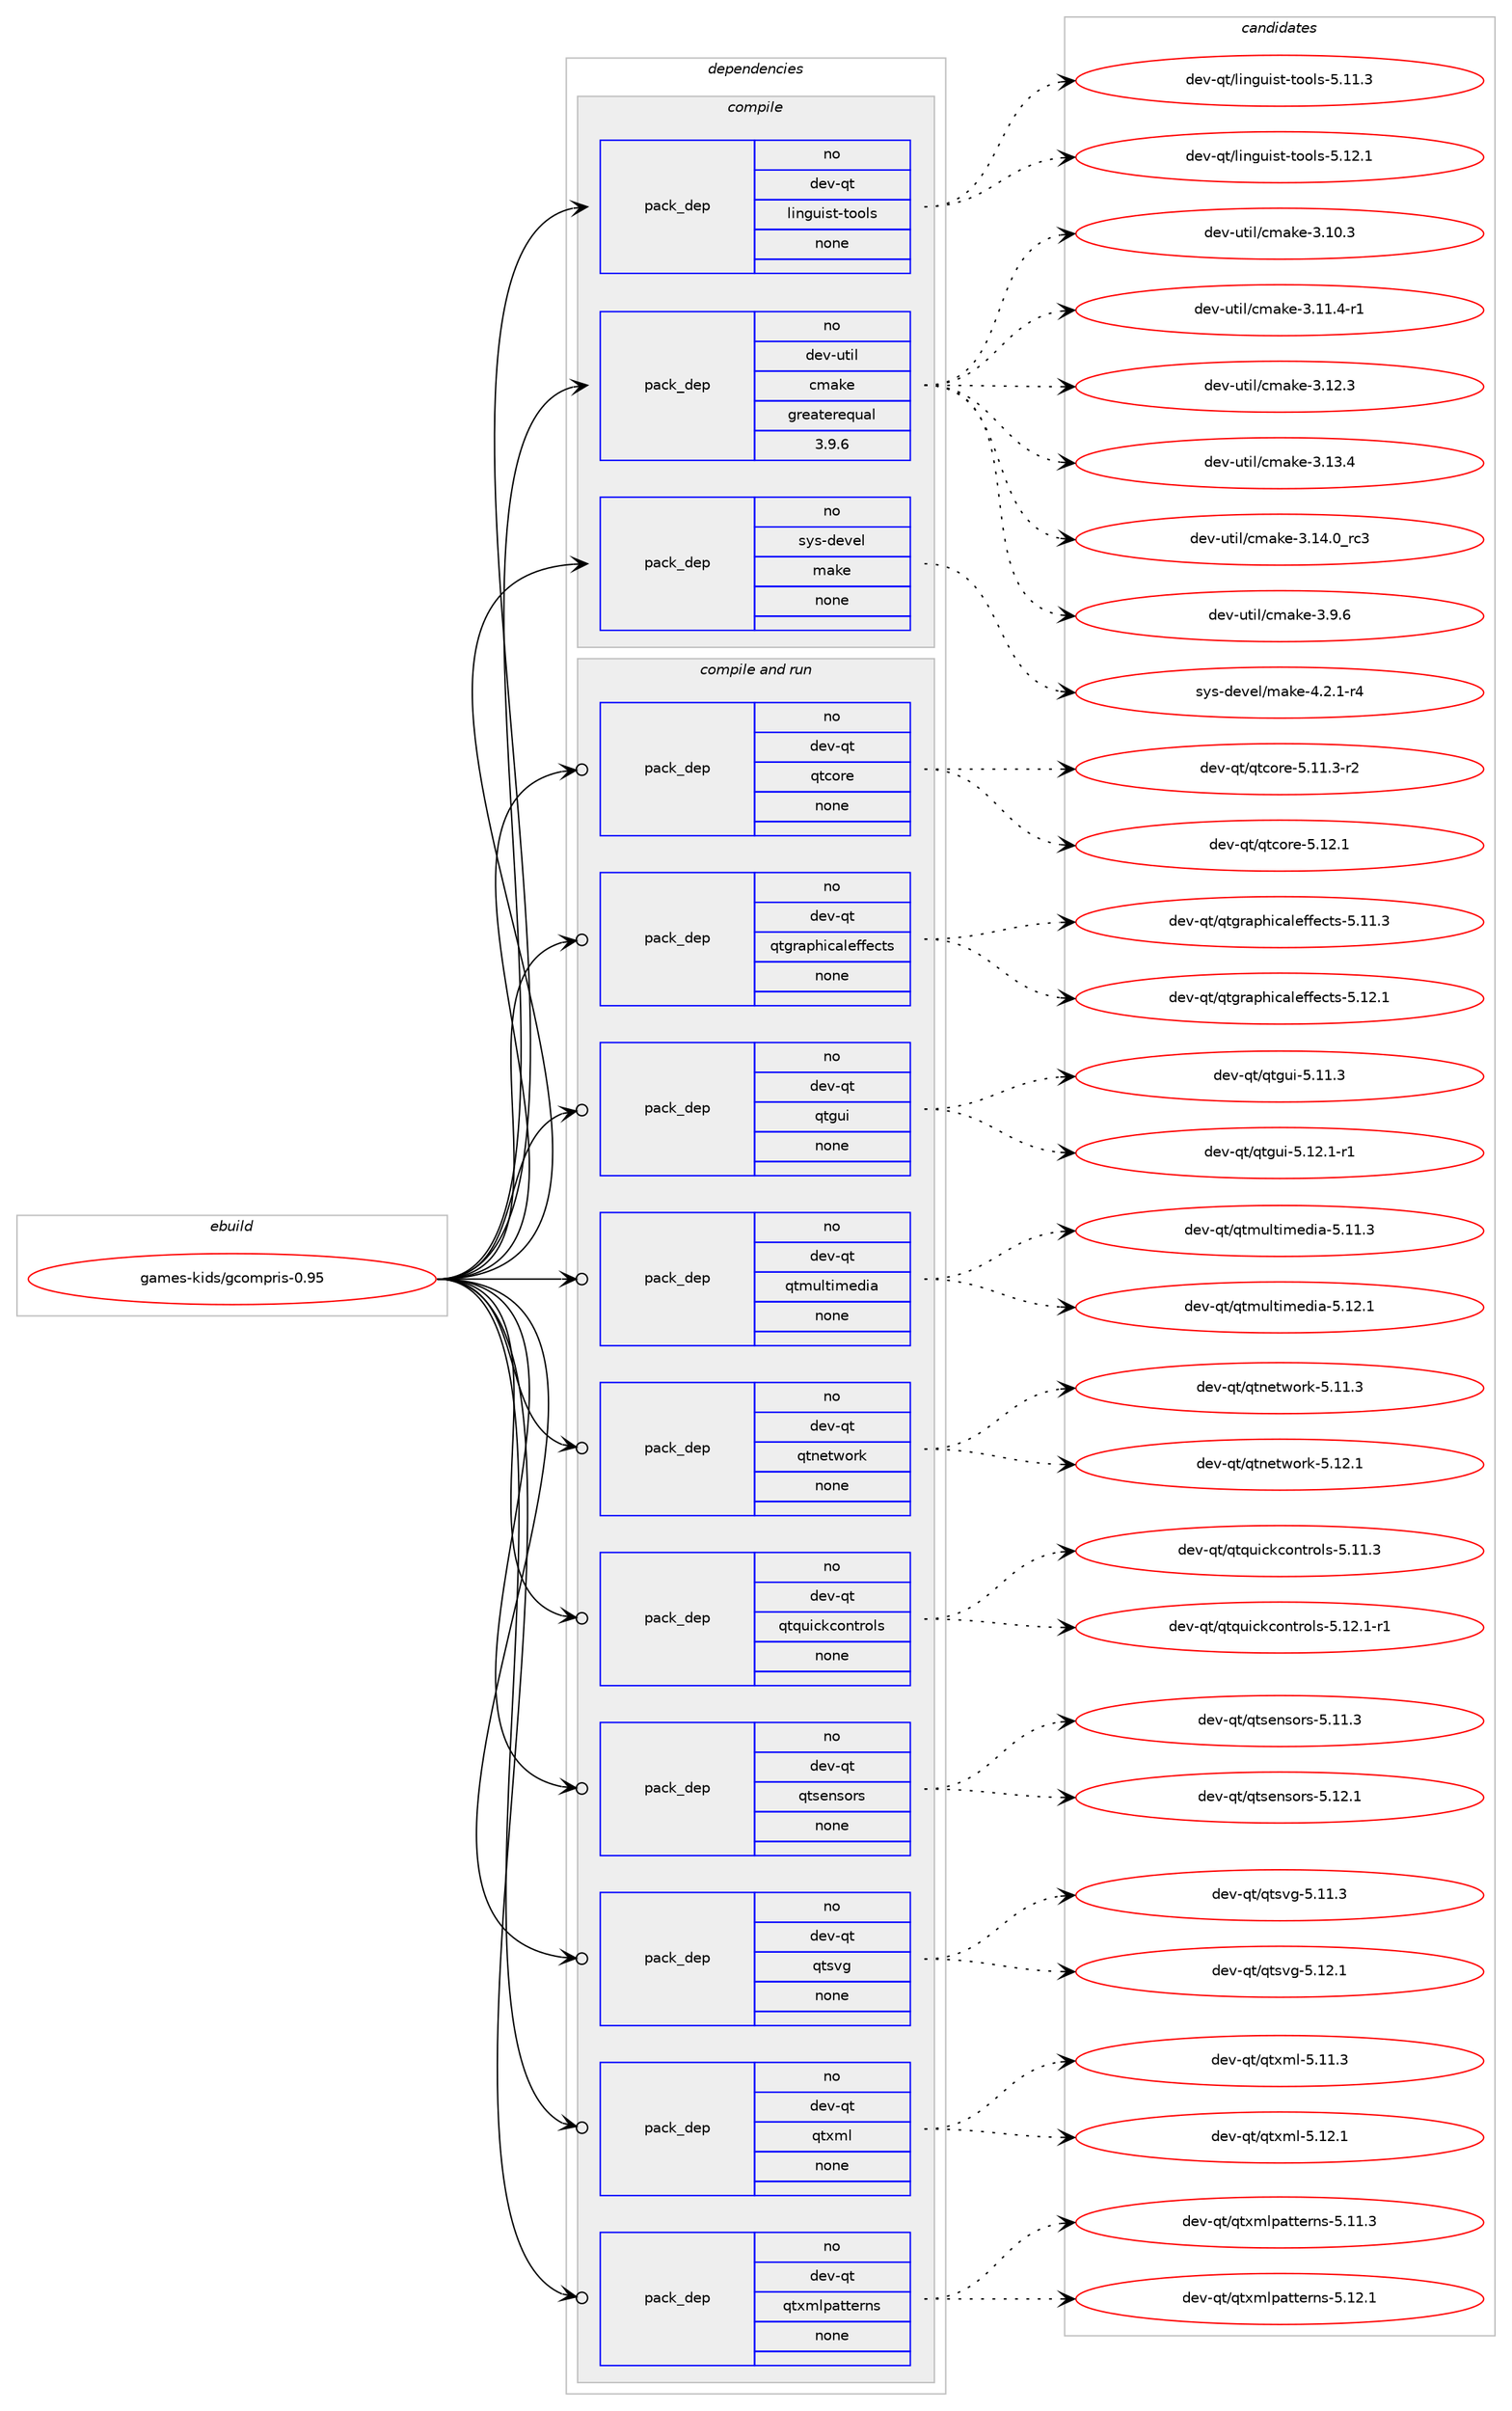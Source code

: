 digraph prolog {

# *************
# Graph options
# *************

newrank=true;
concentrate=true;
compound=true;
graph [rankdir=LR,fontname=Helvetica,fontsize=10,ranksep=1.5];#, ranksep=2.5, nodesep=0.2];
edge  [arrowhead=vee];
node  [fontname=Helvetica,fontsize=10];

# **********
# The ebuild
# **********

subgraph cluster_leftcol {
color=gray;
rank=same;
label=<<i>ebuild</i>>;
id [label="games-kids/gcompris-0.95", color=red, width=4, href="../games-kids/gcompris-0.95.svg"];
}

# ****************
# The dependencies
# ****************

subgraph cluster_midcol {
color=gray;
label=<<i>dependencies</i>>;
subgraph cluster_compile {
fillcolor="#eeeeee";
style=filled;
label=<<i>compile</i>>;
subgraph pack1107610 {
dependency1558502 [label=<<TABLE BORDER="0" CELLBORDER="1" CELLSPACING="0" CELLPADDING="4" WIDTH="220"><TR><TD ROWSPAN="6" CELLPADDING="30">pack_dep</TD></TR><TR><TD WIDTH="110">no</TD></TR><TR><TD>dev-qt</TD></TR><TR><TD>linguist-tools</TD></TR><TR><TD>none</TD></TR><TR><TD></TD></TR></TABLE>>, shape=none, color=blue];
}
id:e -> dependency1558502:w [weight=20,style="solid",arrowhead="vee"];
subgraph pack1107611 {
dependency1558503 [label=<<TABLE BORDER="0" CELLBORDER="1" CELLSPACING="0" CELLPADDING="4" WIDTH="220"><TR><TD ROWSPAN="6" CELLPADDING="30">pack_dep</TD></TR><TR><TD WIDTH="110">no</TD></TR><TR><TD>dev-util</TD></TR><TR><TD>cmake</TD></TR><TR><TD>greaterequal</TD></TR><TR><TD>3.9.6</TD></TR></TABLE>>, shape=none, color=blue];
}
id:e -> dependency1558503:w [weight=20,style="solid",arrowhead="vee"];
subgraph pack1107612 {
dependency1558504 [label=<<TABLE BORDER="0" CELLBORDER="1" CELLSPACING="0" CELLPADDING="4" WIDTH="220"><TR><TD ROWSPAN="6" CELLPADDING="30">pack_dep</TD></TR><TR><TD WIDTH="110">no</TD></TR><TR><TD>sys-devel</TD></TR><TR><TD>make</TD></TR><TR><TD>none</TD></TR><TR><TD></TD></TR></TABLE>>, shape=none, color=blue];
}
id:e -> dependency1558504:w [weight=20,style="solid",arrowhead="vee"];
}
subgraph cluster_compileandrun {
fillcolor="#eeeeee";
style=filled;
label=<<i>compile and run</i>>;
subgraph pack1107613 {
dependency1558505 [label=<<TABLE BORDER="0" CELLBORDER="1" CELLSPACING="0" CELLPADDING="4" WIDTH="220"><TR><TD ROWSPAN="6" CELLPADDING="30">pack_dep</TD></TR><TR><TD WIDTH="110">no</TD></TR><TR><TD>dev-qt</TD></TR><TR><TD>qtcore</TD></TR><TR><TD>none</TD></TR><TR><TD></TD></TR></TABLE>>, shape=none, color=blue];
}
id:e -> dependency1558505:w [weight=20,style="solid",arrowhead="odotvee"];
subgraph pack1107614 {
dependency1558506 [label=<<TABLE BORDER="0" CELLBORDER="1" CELLSPACING="0" CELLPADDING="4" WIDTH="220"><TR><TD ROWSPAN="6" CELLPADDING="30">pack_dep</TD></TR><TR><TD WIDTH="110">no</TD></TR><TR><TD>dev-qt</TD></TR><TR><TD>qtgraphicaleffects</TD></TR><TR><TD>none</TD></TR><TR><TD></TD></TR></TABLE>>, shape=none, color=blue];
}
id:e -> dependency1558506:w [weight=20,style="solid",arrowhead="odotvee"];
subgraph pack1107615 {
dependency1558507 [label=<<TABLE BORDER="0" CELLBORDER="1" CELLSPACING="0" CELLPADDING="4" WIDTH="220"><TR><TD ROWSPAN="6" CELLPADDING="30">pack_dep</TD></TR><TR><TD WIDTH="110">no</TD></TR><TR><TD>dev-qt</TD></TR><TR><TD>qtgui</TD></TR><TR><TD>none</TD></TR><TR><TD></TD></TR></TABLE>>, shape=none, color=blue];
}
id:e -> dependency1558507:w [weight=20,style="solid",arrowhead="odotvee"];
subgraph pack1107616 {
dependency1558508 [label=<<TABLE BORDER="0" CELLBORDER="1" CELLSPACING="0" CELLPADDING="4" WIDTH="220"><TR><TD ROWSPAN="6" CELLPADDING="30">pack_dep</TD></TR><TR><TD WIDTH="110">no</TD></TR><TR><TD>dev-qt</TD></TR><TR><TD>qtmultimedia</TD></TR><TR><TD>none</TD></TR><TR><TD></TD></TR></TABLE>>, shape=none, color=blue];
}
id:e -> dependency1558508:w [weight=20,style="solid",arrowhead="odotvee"];
subgraph pack1107617 {
dependency1558509 [label=<<TABLE BORDER="0" CELLBORDER="1" CELLSPACING="0" CELLPADDING="4" WIDTH="220"><TR><TD ROWSPAN="6" CELLPADDING="30">pack_dep</TD></TR><TR><TD WIDTH="110">no</TD></TR><TR><TD>dev-qt</TD></TR><TR><TD>qtnetwork</TD></TR><TR><TD>none</TD></TR><TR><TD></TD></TR></TABLE>>, shape=none, color=blue];
}
id:e -> dependency1558509:w [weight=20,style="solid",arrowhead="odotvee"];
subgraph pack1107618 {
dependency1558510 [label=<<TABLE BORDER="0" CELLBORDER="1" CELLSPACING="0" CELLPADDING="4" WIDTH="220"><TR><TD ROWSPAN="6" CELLPADDING="30">pack_dep</TD></TR><TR><TD WIDTH="110">no</TD></TR><TR><TD>dev-qt</TD></TR><TR><TD>qtquickcontrols</TD></TR><TR><TD>none</TD></TR><TR><TD></TD></TR></TABLE>>, shape=none, color=blue];
}
id:e -> dependency1558510:w [weight=20,style="solid",arrowhead="odotvee"];
subgraph pack1107619 {
dependency1558511 [label=<<TABLE BORDER="0" CELLBORDER="1" CELLSPACING="0" CELLPADDING="4" WIDTH="220"><TR><TD ROWSPAN="6" CELLPADDING="30">pack_dep</TD></TR><TR><TD WIDTH="110">no</TD></TR><TR><TD>dev-qt</TD></TR><TR><TD>qtsensors</TD></TR><TR><TD>none</TD></TR><TR><TD></TD></TR></TABLE>>, shape=none, color=blue];
}
id:e -> dependency1558511:w [weight=20,style="solid",arrowhead="odotvee"];
subgraph pack1107620 {
dependency1558512 [label=<<TABLE BORDER="0" CELLBORDER="1" CELLSPACING="0" CELLPADDING="4" WIDTH="220"><TR><TD ROWSPAN="6" CELLPADDING="30">pack_dep</TD></TR><TR><TD WIDTH="110">no</TD></TR><TR><TD>dev-qt</TD></TR><TR><TD>qtsvg</TD></TR><TR><TD>none</TD></TR><TR><TD></TD></TR></TABLE>>, shape=none, color=blue];
}
id:e -> dependency1558512:w [weight=20,style="solid",arrowhead="odotvee"];
subgraph pack1107621 {
dependency1558513 [label=<<TABLE BORDER="0" CELLBORDER="1" CELLSPACING="0" CELLPADDING="4" WIDTH="220"><TR><TD ROWSPAN="6" CELLPADDING="30">pack_dep</TD></TR><TR><TD WIDTH="110">no</TD></TR><TR><TD>dev-qt</TD></TR><TR><TD>qtxml</TD></TR><TR><TD>none</TD></TR><TR><TD></TD></TR></TABLE>>, shape=none, color=blue];
}
id:e -> dependency1558513:w [weight=20,style="solid",arrowhead="odotvee"];
subgraph pack1107622 {
dependency1558514 [label=<<TABLE BORDER="0" CELLBORDER="1" CELLSPACING="0" CELLPADDING="4" WIDTH="220"><TR><TD ROWSPAN="6" CELLPADDING="30">pack_dep</TD></TR><TR><TD WIDTH="110">no</TD></TR><TR><TD>dev-qt</TD></TR><TR><TD>qtxmlpatterns</TD></TR><TR><TD>none</TD></TR><TR><TD></TD></TR></TABLE>>, shape=none, color=blue];
}
id:e -> dependency1558514:w [weight=20,style="solid",arrowhead="odotvee"];
}
subgraph cluster_run {
fillcolor="#eeeeee";
style=filled;
label=<<i>run</i>>;
}
}

# **************
# The candidates
# **************

subgraph cluster_choices {
rank=same;
color=gray;
label=<<i>candidates</i>>;

subgraph choice1107610 {
color=black;
nodesep=1;
choice10010111845113116471081051101031171051151164511611111110811545534649494651 [label="dev-qt/linguist-tools-5.11.3", color=red, width=4,href="../dev-qt/linguist-tools-5.11.3.svg"];
choice10010111845113116471081051101031171051151164511611111110811545534649504649 [label="dev-qt/linguist-tools-5.12.1", color=red, width=4,href="../dev-qt/linguist-tools-5.12.1.svg"];
dependency1558502:e -> choice10010111845113116471081051101031171051151164511611111110811545534649494651:w [style=dotted,weight="100"];
dependency1558502:e -> choice10010111845113116471081051101031171051151164511611111110811545534649504649:w [style=dotted,weight="100"];
}
subgraph choice1107611 {
color=black;
nodesep=1;
choice1001011184511711610510847991099710710145514649484651 [label="dev-util/cmake-3.10.3", color=red, width=4,href="../dev-util/cmake-3.10.3.svg"];
choice10010111845117116105108479910997107101455146494946524511449 [label="dev-util/cmake-3.11.4-r1", color=red, width=4,href="../dev-util/cmake-3.11.4-r1.svg"];
choice1001011184511711610510847991099710710145514649504651 [label="dev-util/cmake-3.12.3", color=red, width=4,href="../dev-util/cmake-3.12.3.svg"];
choice1001011184511711610510847991099710710145514649514652 [label="dev-util/cmake-3.13.4", color=red, width=4,href="../dev-util/cmake-3.13.4.svg"];
choice1001011184511711610510847991099710710145514649524648951149951 [label="dev-util/cmake-3.14.0_rc3", color=red, width=4,href="../dev-util/cmake-3.14.0_rc3.svg"];
choice10010111845117116105108479910997107101455146574654 [label="dev-util/cmake-3.9.6", color=red, width=4,href="../dev-util/cmake-3.9.6.svg"];
dependency1558503:e -> choice1001011184511711610510847991099710710145514649484651:w [style=dotted,weight="100"];
dependency1558503:e -> choice10010111845117116105108479910997107101455146494946524511449:w [style=dotted,weight="100"];
dependency1558503:e -> choice1001011184511711610510847991099710710145514649504651:w [style=dotted,weight="100"];
dependency1558503:e -> choice1001011184511711610510847991099710710145514649514652:w [style=dotted,weight="100"];
dependency1558503:e -> choice1001011184511711610510847991099710710145514649524648951149951:w [style=dotted,weight="100"];
dependency1558503:e -> choice10010111845117116105108479910997107101455146574654:w [style=dotted,weight="100"];
}
subgraph choice1107612 {
color=black;
nodesep=1;
choice1151211154510010111810110847109971071014552465046494511452 [label="sys-devel/make-4.2.1-r4", color=red, width=4,href="../sys-devel/make-4.2.1-r4.svg"];
dependency1558504:e -> choice1151211154510010111810110847109971071014552465046494511452:w [style=dotted,weight="100"];
}
subgraph choice1107613 {
color=black;
nodesep=1;
choice100101118451131164711311699111114101455346494946514511450 [label="dev-qt/qtcore-5.11.3-r2", color=red, width=4,href="../dev-qt/qtcore-5.11.3-r2.svg"];
choice10010111845113116471131169911111410145534649504649 [label="dev-qt/qtcore-5.12.1", color=red, width=4,href="../dev-qt/qtcore-5.12.1.svg"];
dependency1558505:e -> choice100101118451131164711311699111114101455346494946514511450:w [style=dotted,weight="100"];
dependency1558505:e -> choice10010111845113116471131169911111410145534649504649:w [style=dotted,weight="100"];
}
subgraph choice1107614 {
color=black;
nodesep=1;
choice10010111845113116471131161031149711210410599971081011021021019911611545534649494651 [label="dev-qt/qtgraphicaleffects-5.11.3", color=red, width=4,href="../dev-qt/qtgraphicaleffects-5.11.3.svg"];
choice10010111845113116471131161031149711210410599971081011021021019911611545534649504649 [label="dev-qt/qtgraphicaleffects-5.12.1", color=red, width=4,href="../dev-qt/qtgraphicaleffects-5.12.1.svg"];
dependency1558506:e -> choice10010111845113116471131161031149711210410599971081011021021019911611545534649494651:w [style=dotted,weight="100"];
dependency1558506:e -> choice10010111845113116471131161031149711210410599971081011021021019911611545534649504649:w [style=dotted,weight="100"];
}
subgraph choice1107615 {
color=black;
nodesep=1;
choice100101118451131164711311610311710545534649494651 [label="dev-qt/qtgui-5.11.3", color=red, width=4,href="../dev-qt/qtgui-5.11.3.svg"];
choice1001011184511311647113116103117105455346495046494511449 [label="dev-qt/qtgui-5.12.1-r1", color=red, width=4,href="../dev-qt/qtgui-5.12.1-r1.svg"];
dependency1558507:e -> choice100101118451131164711311610311710545534649494651:w [style=dotted,weight="100"];
dependency1558507:e -> choice1001011184511311647113116103117105455346495046494511449:w [style=dotted,weight="100"];
}
subgraph choice1107616 {
color=black;
nodesep=1;
choice10010111845113116471131161091171081161051091011001059745534649494651 [label="dev-qt/qtmultimedia-5.11.3", color=red, width=4,href="../dev-qt/qtmultimedia-5.11.3.svg"];
choice10010111845113116471131161091171081161051091011001059745534649504649 [label="dev-qt/qtmultimedia-5.12.1", color=red, width=4,href="../dev-qt/qtmultimedia-5.12.1.svg"];
dependency1558508:e -> choice10010111845113116471131161091171081161051091011001059745534649494651:w [style=dotted,weight="100"];
dependency1558508:e -> choice10010111845113116471131161091171081161051091011001059745534649504649:w [style=dotted,weight="100"];
}
subgraph choice1107617 {
color=black;
nodesep=1;
choice100101118451131164711311611010111611911111410745534649494651 [label="dev-qt/qtnetwork-5.11.3", color=red, width=4,href="../dev-qt/qtnetwork-5.11.3.svg"];
choice100101118451131164711311611010111611911111410745534649504649 [label="dev-qt/qtnetwork-5.12.1", color=red, width=4,href="../dev-qt/qtnetwork-5.12.1.svg"];
dependency1558509:e -> choice100101118451131164711311611010111611911111410745534649494651:w [style=dotted,weight="100"];
dependency1558509:e -> choice100101118451131164711311611010111611911111410745534649504649:w [style=dotted,weight="100"];
}
subgraph choice1107618 {
color=black;
nodesep=1;
choice1001011184511311647113116113117105991079911111011611411110811545534649494651 [label="dev-qt/qtquickcontrols-5.11.3", color=red, width=4,href="../dev-qt/qtquickcontrols-5.11.3.svg"];
choice10010111845113116471131161131171059910799111110116114111108115455346495046494511449 [label="dev-qt/qtquickcontrols-5.12.1-r1", color=red, width=4,href="../dev-qt/qtquickcontrols-5.12.1-r1.svg"];
dependency1558510:e -> choice1001011184511311647113116113117105991079911111011611411110811545534649494651:w [style=dotted,weight="100"];
dependency1558510:e -> choice10010111845113116471131161131171059910799111110116114111108115455346495046494511449:w [style=dotted,weight="100"];
}
subgraph choice1107619 {
color=black;
nodesep=1;
choice100101118451131164711311611510111011511111411545534649494651 [label="dev-qt/qtsensors-5.11.3", color=red, width=4,href="../dev-qt/qtsensors-5.11.3.svg"];
choice100101118451131164711311611510111011511111411545534649504649 [label="dev-qt/qtsensors-5.12.1", color=red, width=4,href="../dev-qt/qtsensors-5.12.1.svg"];
dependency1558511:e -> choice100101118451131164711311611510111011511111411545534649494651:w [style=dotted,weight="100"];
dependency1558511:e -> choice100101118451131164711311611510111011511111411545534649504649:w [style=dotted,weight="100"];
}
subgraph choice1107620 {
color=black;
nodesep=1;
choice100101118451131164711311611511810345534649494651 [label="dev-qt/qtsvg-5.11.3", color=red, width=4,href="../dev-qt/qtsvg-5.11.3.svg"];
choice100101118451131164711311611511810345534649504649 [label="dev-qt/qtsvg-5.12.1", color=red, width=4,href="../dev-qt/qtsvg-5.12.1.svg"];
dependency1558512:e -> choice100101118451131164711311611511810345534649494651:w [style=dotted,weight="100"];
dependency1558512:e -> choice100101118451131164711311611511810345534649504649:w [style=dotted,weight="100"];
}
subgraph choice1107621 {
color=black;
nodesep=1;
choice100101118451131164711311612010910845534649494651 [label="dev-qt/qtxml-5.11.3", color=red, width=4,href="../dev-qt/qtxml-5.11.3.svg"];
choice100101118451131164711311612010910845534649504649 [label="dev-qt/qtxml-5.12.1", color=red, width=4,href="../dev-qt/qtxml-5.12.1.svg"];
dependency1558513:e -> choice100101118451131164711311612010910845534649494651:w [style=dotted,weight="100"];
dependency1558513:e -> choice100101118451131164711311612010910845534649504649:w [style=dotted,weight="100"];
}
subgraph choice1107622 {
color=black;
nodesep=1;
choice10010111845113116471131161201091081129711611610111411011545534649494651 [label="dev-qt/qtxmlpatterns-5.11.3", color=red, width=4,href="../dev-qt/qtxmlpatterns-5.11.3.svg"];
choice10010111845113116471131161201091081129711611610111411011545534649504649 [label="dev-qt/qtxmlpatterns-5.12.1", color=red, width=4,href="../dev-qt/qtxmlpatterns-5.12.1.svg"];
dependency1558514:e -> choice10010111845113116471131161201091081129711611610111411011545534649494651:w [style=dotted,weight="100"];
dependency1558514:e -> choice10010111845113116471131161201091081129711611610111411011545534649504649:w [style=dotted,weight="100"];
}
}

}
